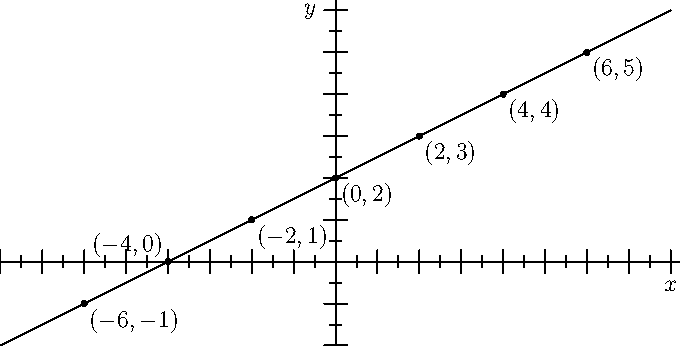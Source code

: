 size(12cm);
import graph;

xlimits(-8,8);
ylimits(-2,6);

xaxis("$x$",Ticks("%"));
yaxis("$y$",Ticks("%"));

dot((0,2));
dot((2,3));
dot((4,4));
dot((6,5));
dot((-2,1));
dot((-4,0));
dot((-6,-1));
label("$(0,2)$",(0,2),SE);
label("$(2,3)$",(2,3),SE);
label("$(4,4)$",(4,4),SE);
label("$(6,5)$",(6,5),SE);
label("$(-2,1)$",(-2,1),SE);
label("$(-4,0)$",(-4,0),NW);
label("$(-6,-1)$",(-6,-1),SE);

draw((-8,-2)--(8,6));
